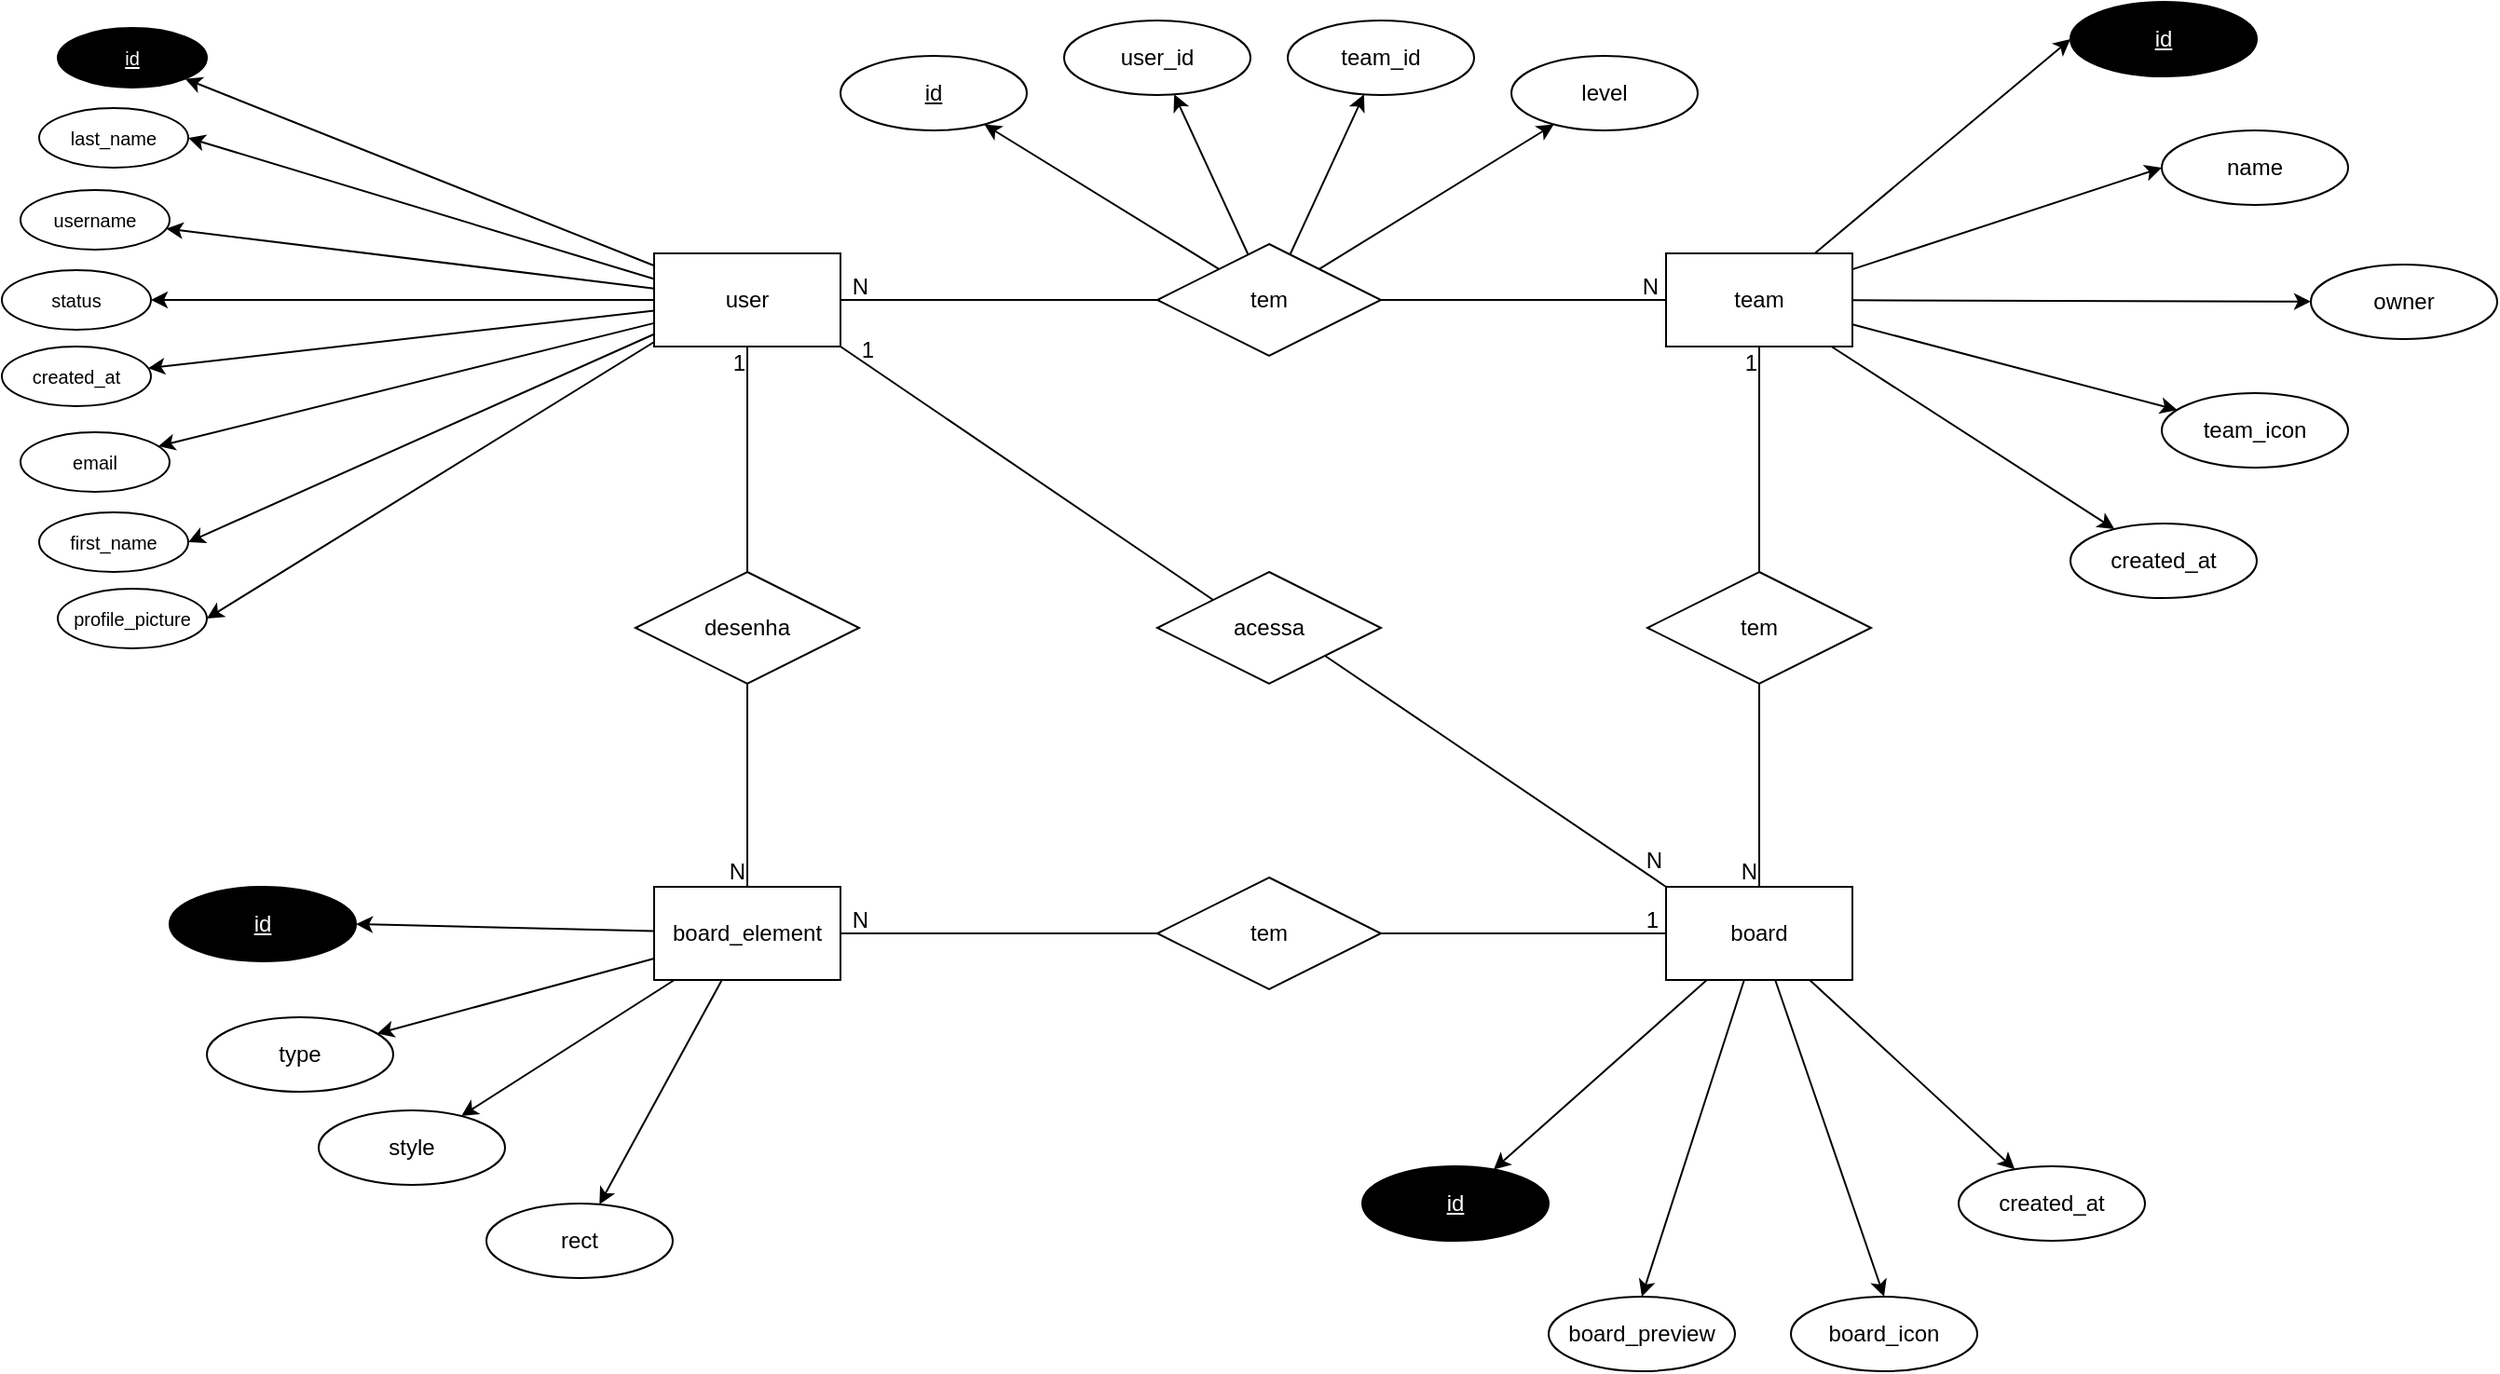 <mxfile version="27.0.3">
  <diagram id="C5RBs43oDa-KdzZeNtuy" name="Page-1">
    <mxGraphModel dx="601" dy="354" grid="1" gridSize="10" guides="1" tooltips="1" connect="1" arrows="1" fold="1" page="1" pageScale="1" pageWidth="827" pageHeight="1169" math="0" shadow="0">
      <root>
        <mxCell id="WIyWlLk6GJQsqaUBKTNV-0" />
        <mxCell id="WIyWlLk6GJQsqaUBKTNV-1" parent="WIyWlLk6GJQsqaUBKTNV-0" />
        <mxCell id="QfECR-KnakWeRakG1wzW-8" style="rounded=0;orthogonalLoop=1;jettySize=auto;html=1;elbow=vertical;exitX=0.001;exitY=0.132;exitDx=0;exitDy=0;exitPerimeter=0;" parent="WIyWlLk6GJQsqaUBKTNV-1" source="QfECR-KnakWeRakG1wzW-1" target="QfECR-KnakWeRakG1wzW-4" edge="1">
          <mxGeometry relative="1" as="geometry" />
        </mxCell>
        <mxCell id="QfECR-KnakWeRakG1wzW-9" style="rounded=0;orthogonalLoop=1;jettySize=auto;html=1;elbow=vertical;" parent="WIyWlLk6GJQsqaUBKTNV-1" source="QfECR-KnakWeRakG1wzW-1" target="QfECR-KnakWeRakG1wzW-3" edge="1">
          <mxGeometry relative="1" as="geometry" />
        </mxCell>
        <mxCell id="QfECR-KnakWeRakG1wzW-12" style="rounded=0;orthogonalLoop=1;jettySize=auto;html=1;elbow=vertical;" parent="WIyWlLk6GJQsqaUBKTNV-1" source="QfECR-KnakWeRakG1wzW-1" target="QfECR-KnakWeRakG1wzW-11" edge="1">
          <mxGeometry relative="1" as="geometry" />
        </mxCell>
        <mxCell id="QfECR-KnakWeRakG1wzW-15" style="rounded=0;orthogonalLoop=1;jettySize=auto;html=1;entryX=1;entryY=0.5;entryDx=0;entryDy=0;elbow=vertical;exitX=-0.003;exitY=0.87;exitDx=0;exitDy=0;exitPerimeter=0;" parent="WIyWlLk6GJQsqaUBKTNV-1" source="QfECR-KnakWeRakG1wzW-1" target="QfECR-KnakWeRakG1wzW-14" edge="1">
          <mxGeometry relative="1" as="geometry">
            <mxPoint x="420" y="290" as="sourcePoint" />
            <mxPoint x="120" y="260" as="targetPoint" />
          </mxGeometry>
        </mxCell>
        <mxCell id="QfECR-KnakWeRakG1wzW-18" style="rounded=0;orthogonalLoop=1;jettySize=auto;html=1;elbow=vertical;" parent="WIyWlLk6GJQsqaUBKTNV-1" source="QfECR-KnakWeRakG1wzW-1" target="QfECR-KnakWeRakG1wzW-17" edge="1">
          <mxGeometry relative="1" as="geometry" />
        </mxCell>
        <mxCell id="QfECR-KnakWeRakG1wzW-20" style="rounded=0;orthogonalLoop=1;jettySize=auto;html=1;entryX=1;entryY=0.5;entryDx=0;entryDy=0;elbow=vertical;exitX=0.005;exitY=0.278;exitDx=0;exitDy=0;exitPerimeter=0;" parent="WIyWlLk6GJQsqaUBKTNV-1" source="QfECR-KnakWeRakG1wzW-1" target="QfECR-KnakWeRakG1wzW-19" edge="1">
          <mxGeometry relative="1" as="geometry" />
        </mxCell>
        <mxCell id="QfECR-KnakWeRakG1wzW-22" style="rounded=0;orthogonalLoop=1;jettySize=auto;html=1;elbow=vertical;" parent="WIyWlLk6GJQsqaUBKTNV-1" source="QfECR-KnakWeRakG1wzW-1" target="QfECR-KnakWeRakG1wzW-21" edge="1">
          <mxGeometry relative="1" as="geometry" />
        </mxCell>
        <mxCell id="S6WBwen6O8vC4PmhRplT-7" style="rounded=0;orthogonalLoop=1;jettySize=auto;html=1;entryX=1;entryY=0.5;entryDx=0;entryDy=0;exitX=-0.003;exitY=0.955;exitDx=0;exitDy=0;exitPerimeter=0;" edge="1" parent="WIyWlLk6GJQsqaUBKTNV-1" source="QfECR-KnakWeRakG1wzW-1" target="QfECR-KnakWeRakG1wzW-45">
          <mxGeometry relative="1" as="geometry" />
        </mxCell>
        <mxCell id="QfECR-KnakWeRakG1wzW-1" value="user" style="html=1;dashed=0;whiteSpace=wrap;" parent="WIyWlLk6GJQsqaUBKTNV-1" vertex="1">
          <mxGeometry x="390" y="250" width="100" height="50" as="geometry" />
        </mxCell>
        <mxCell id="QfECR-KnakWeRakG1wzW-3" value="email" style="ellipse;whiteSpace=wrap;html=1;align=center;aspect=fixed;fontSize=10;" parent="WIyWlLk6GJQsqaUBKTNV-1" vertex="1">
          <mxGeometry x="50" y="346" width="80" height="32" as="geometry" />
        </mxCell>
        <mxCell id="QfECR-KnakWeRakG1wzW-4" value="id" style="ellipse;whiteSpace=wrap;html=1;align=center;fontStyle=4;aspect=fixed;fontSize=10;fillColor=#000000;fontColor=#FFFFFF;" parent="WIyWlLk6GJQsqaUBKTNV-1" vertex="1">
          <mxGeometry x="70" y="129" width="80" height="32" as="geometry" />
        </mxCell>
        <mxCell id="QfECR-KnakWeRakG1wzW-11" value="username" style="ellipse;whiteSpace=wrap;html=1;align=center;aspect=fixed;fontSize=10;" parent="WIyWlLk6GJQsqaUBKTNV-1" vertex="1">
          <mxGeometry x="50" y="216" width="80" height="32" as="geometry" />
        </mxCell>
        <mxCell id="QfECR-KnakWeRakG1wzW-14" value="first_name" style="ellipse;whiteSpace=wrap;html=1;align=center;aspect=fixed;fontSize=10;" parent="WIyWlLk6GJQsqaUBKTNV-1" vertex="1">
          <mxGeometry x="60" y="389" width="80" height="32" as="geometry" />
        </mxCell>
        <mxCell id="QfECR-KnakWeRakG1wzW-17" value="created_at" style="ellipse;whiteSpace=wrap;html=1;align=center;aspect=fixed;fontSize=10;" parent="WIyWlLk6GJQsqaUBKTNV-1" vertex="1">
          <mxGeometry x="40" y="300" width="80" height="32" as="geometry" />
        </mxCell>
        <mxCell id="QfECR-KnakWeRakG1wzW-19" value="last_name" style="ellipse;whiteSpace=wrap;html=1;align=center;aspect=fixed;fontSize=10;" parent="WIyWlLk6GJQsqaUBKTNV-1" vertex="1">
          <mxGeometry x="60" y="172" width="80" height="32" as="geometry" />
        </mxCell>
        <mxCell id="QfECR-KnakWeRakG1wzW-21" value="status" style="ellipse;whiteSpace=wrap;html=1;align=center;aspect=fixed;fontSize=10;" parent="WIyWlLk6GJQsqaUBKTNV-1" vertex="1">
          <mxGeometry x="40" y="259" width="80" height="32" as="geometry" />
        </mxCell>
        <mxCell id="QfECR-KnakWeRakG1wzW-42" style="rounded=0;orthogonalLoop=1;jettySize=auto;html=1;entryX=0;entryY=0.5;entryDx=0;entryDy=0;" parent="WIyWlLk6GJQsqaUBKTNV-1" source="QfECR-KnakWeRakG1wzW-24" target="QfECR-KnakWeRakG1wzW-41" edge="1">
          <mxGeometry relative="1" as="geometry" />
        </mxCell>
        <mxCell id="QfECR-KnakWeRakG1wzW-46" style="rounded=0;orthogonalLoop=1;jettySize=auto;html=1;entryX=0;entryY=0.5;entryDx=0;entryDy=0;" parent="WIyWlLk6GJQsqaUBKTNV-1" source="QfECR-KnakWeRakG1wzW-24" target="QfECR-KnakWeRakG1wzW-43" edge="1">
          <mxGeometry relative="1" as="geometry" />
        </mxCell>
        <mxCell id="QfECR-KnakWeRakG1wzW-47" style="rounded=0;orthogonalLoop=1;jettySize=auto;html=1;" parent="WIyWlLk6GJQsqaUBKTNV-1" source="QfECR-KnakWeRakG1wzW-24" target="QfECR-KnakWeRakG1wzW-44" edge="1">
          <mxGeometry relative="1" as="geometry" />
        </mxCell>
        <mxCell id="QfECR-KnakWeRakG1wzW-49" style="rounded=0;orthogonalLoop=1;jettySize=auto;html=1;" parent="WIyWlLk6GJQsqaUBKTNV-1" source="QfECR-KnakWeRakG1wzW-24" target="QfECR-KnakWeRakG1wzW-48" edge="1">
          <mxGeometry relative="1" as="geometry" />
        </mxCell>
        <mxCell id="QfECR-KnakWeRakG1wzW-59" style="rounded=0;orthogonalLoop=1;jettySize=auto;html=1;" parent="WIyWlLk6GJQsqaUBKTNV-1" source="QfECR-KnakWeRakG1wzW-24" target="QfECR-KnakWeRakG1wzW-58" edge="1">
          <mxGeometry relative="1" as="geometry" />
        </mxCell>
        <mxCell id="QfECR-KnakWeRakG1wzW-24" value="team" style="whiteSpace=wrap;html=1;dashed=0;" parent="WIyWlLk6GJQsqaUBKTNV-1" vertex="1">
          <mxGeometry x="933" y="250" width="100" height="50" as="geometry" />
        </mxCell>
        <mxCell id="QfECR-KnakWeRakG1wzW-38" style="rounded=0;orthogonalLoop=1;jettySize=auto;html=1;" parent="WIyWlLk6GJQsqaUBKTNV-1" source="QfECR-KnakWeRakG1wzW-31" target="QfECR-KnakWeRakG1wzW-36" edge="1">
          <mxGeometry relative="1" as="geometry" />
        </mxCell>
        <mxCell id="QfECR-KnakWeRakG1wzW-64" style="rounded=0;orthogonalLoop=1;jettySize=auto;html=1;" parent="WIyWlLk6GJQsqaUBKTNV-1" source="QfECR-KnakWeRakG1wzW-31" target="QfECR-KnakWeRakG1wzW-62" edge="1">
          <mxGeometry relative="1" as="geometry" />
        </mxCell>
        <mxCell id="QfECR-KnakWeRakG1wzW-65" style="rounded=0;orthogonalLoop=1;jettySize=auto;html=1;" parent="WIyWlLk6GJQsqaUBKTNV-1" source="QfECR-KnakWeRakG1wzW-31" target="QfECR-KnakWeRakG1wzW-63" edge="1">
          <mxGeometry relative="1" as="geometry" />
        </mxCell>
        <mxCell id="QfECR-KnakWeRakG1wzW-67" style="rounded=0;orthogonalLoop=1;jettySize=auto;html=1;" parent="WIyWlLk6GJQsqaUBKTNV-1" source="QfECR-KnakWeRakG1wzW-31" target="QfECR-KnakWeRakG1wzW-66" edge="1">
          <mxGeometry relative="1" as="geometry" />
        </mxCell>
        <mxCell id="QfECR-KnakWeRakG1wzW-31" value="tem" style="shape=rhombus;perimeter=rhombusPerimeter;whiteSpace=wrap;html=1;align=center;" parent="WIyWlLk6GJQsqaUBKTNV-1" vertex="1">
          <mxGeometry x="660" y="245" width="120" height="60" as="geometry" />
        </mxCell>
        <mxCell id="QfECR-KnakWeRakG1wzW-32" value="" style="endArrow=none;html=1;rounded=0;entryX=0;entryY=0.5;entryDx=0;entryDy=0;exitX=1;exitY=0.5;exitDx=0;exitDy=0;" parent="WIyWlLk6GJQsqaUBKTNV-1" source="QfECR-KnakWeRakG1wzW-1" target="QfECR-KnakWeRakG1wzW-31" edge="1">
          <mxGeometry relative="1" as="geometry">
            <mxPoint x="490" y="270" as="sourcePoint" />
            <mxPoint x="650" y="270" as="targetPoint" />
          </mxGeometry>
        </mxCell>
        <mxCell id="QfECR-KnakWeRakG1wzW-33" value="N" style="resizable=0;html=1;whiteSpace=wrap;align=right;verticalAlign=bottom;" parent="QfECR-KnakWeRakG1wzW-32" connectable="0" vertex="1">
          <mxGeometry x="1" relative="1" as="geometry">
            <mxPoint x="-154" y="1" as="offset" />
          </mxGeometry>
        </mxCell>
        <mxCell id="QfECR-KnakWeRakG1wzW-34" value="" style="endArrow=none;html=1;rounded=0;exitX=1;exitY=0.5;exitDx=0;exitDy=0;entryX=0;entryY=0.5;entryDx=0;entryDy=0;align=center;" parent="WIyWlLk6GJQsqaUBKTNV-1" source="QfECR-KnakWeRakG1wzW-31" target="QfECR-KnakWeRakG1wzW-24" edge="1">
          <mxGeometry relative="1" as="geometry">
            <mxPoint x="770" y="270" as="sourcePoint" />
            <mxPoint x="930" y="270" as="targetPoint" />
          </mxGeometry>
        </mxCell>
        <mxCell id="QfECR-KnakWeRakG1wzW-35" value="N" style="resizable=0;html=1;whiteSpace=wrap;align=right;verticalAlign=bottom;" parent="QfECR-KnakWeRakG1wzW-34" connectable="0" vertex="1">
          <mxGeometry x="1" relative="1" as="geometry">
            <mxPoint x="-3" y="1" as="offset" />
          </mxGeometry>
        </mxCell>
        <mxCell id="QfECR-KnakWeRakG1wzW-36" value="user_id" style="ellipse;whiteSpace=wrap;html=1;align=center;" parent="WIyWlLk6GJQsqaUBKTNV-1" vertex="1">
          <mxGeometry x="610" y="125" width="100" height="40" as="geometry" />
        </mxCell>
        <mxCell id="QfECR-KnakWeRakG1wzW-41" value="id" style="ellipse;whiteSpace=wrap;html=1;align=center;fontStyle=4;fillColor=#000000;fontColor=#FFFFFF;" parent="WIyWlLk6GJQsqaUBKTNV-1" vertex="1">
          <mxGeometry x="1150" y="115" width="100" height="40" as="geometry" />
        </mxCell>
        <mxCell id="QfECR-KnakWeRakG1wzW-43" value="name" style="ellipse;whiteSpace=wrap;html=1;align=center;" parent="WIyWlLk6GJQsqaUBKTNV-1" vertex="1">
          <mxGeometry x="1199" y="184" width="100" height="40" as="geometry" />
        </mxCell>
        <mxCell id="QfECR-KnakWeRakG1wzW-44" value="owner" style="ellipse;whiteSpace=wrap;html=1;align=center;" parent="WIyWlLk6GJQsqaUBKTNV-1" vertex="1">
          <mxGeometry x="1279" y="256" width="100" height="40" as="geometry" />
        </mxCell>
        <mxCell id="QfECR-KnakWeRakG1wzW-45" value="profile_picture" style="ellipse;whiteSpace=wrap;html=1;align=center;aspect=fixed;fontSize=10;" parent="WIyWlLk6GJQsqaUBKTNV-1" vertex="1">
          <mxGeometry x="70" y="430" width="80" height="32" as="geometry" />
        </mxCell>
        <mxCell id="QfECR-KnakWeRakG1wzW-48" value="team_icon" style="ellipse;whiteSpace=wrap;html=1;align=center;" parent="WIyWlLk6GJQsqaUBKTNV-1" vertex="1">
          <mxGeometry x="1199" y="325" width="100" height="40" as="geometry" />
        </mxCell>
        <mxCell id="QfECR-KnakWeRakG1wzW-61" style="rounded=0;orthogonalLoop=1;jettySize=auto;html=1;" parent="WIyWlLk6GJQsqaUBKTNV-1" source="QfECR-KnakWeRakG1wzW-50" target="QfECR-KnakWeRakG1wzW-60" edge="1">
          <mxGeometry relative="1" as="geometry" />
        </mxCell>
        <mxCell id="QfECR-KnakWeRakG1wzW-70" style="rounded=0;orthogonalLoop=1;jettySize=auto;html=1;" parent="WIyWlLk6GJQsqaUBKTNV-1" source="QfECR-KnakWeRakG1wzW-50" target="QfECR-KnakWeRakG1wzW-69" edge="1">
          <mxGeometry relative="1" as="geometry" />
        </mxCell>
        <mxCell id="QfECR-KnakWeRakG1wzW-50" value="board" style="whiteSpace=wrap;html=1;dashed=0;" parent="WIyWlLk6GJQsqaUBKTNV-1" vertex="1">
          <mxGeometry x="933" y="590" width="100" height="50" as="geometry" />
        </mxCell>
        <mxCell id="QfECR-KnakWeRakG1wzW-52" value="tem" style="shape=rhombus;perimeter=rhombusPerimeter;whiteSpace=wrap;html=1;align=center;" parent="WIyWlLk6GJQsqaUBKTNV-1" vertex="1">
          <mxGeometry x="923" y="421" width="120" height="60" as="geometry" />
        </mxCell>
        <mxCell id="QfECR-KnakWeRakG1wzW-54" value="" style="endArrow=none;html=1;rounded=0;exitX=0.5;exitY=1;exitDx=0;exitDy=0;" parent="WIyWlLk6GJQsqaUBKTNV-1" source="QfECR-KnakWeRakG1wzW-24" target="QfECR-KnakWeRakG1wzW-52" edge="1">
          <mxGeometry relative="1" as="geometry">
            <mxPoint x="993" y="300" as="sourcePoint" />
            <mxPoint x="1153" y="300" as="targetPoint" />
          </mxGeometry>
        </mxCell>
        <mxCell id="QfECR-KnakWeRakG1wzW-55" value="1" style="resizable=0;html=1;whiteSpace=wrap;align=right;verticalAlign=bottom;" parent="QfECR-KnakWeRakG1wzW-54" connectable="0" vertex="1">
          <mxGeometry x="1" relative="1" as="geometry">
            <mxPoint y="-104" as="offset" />
          </mxGeometry>
        </mxCell>
        <mxCell id="QfECR-KnakWeRakG1wzW-56" value="" style="endArrow=none;html=1;rounded=0;exitX=0.5;exitY=1;exitDx=0;exitDy=0;entryX=0.5;entryY=0;entryDx=0;entryDy=0;" parent="WIyWlLk6GJQsqaUBKTNV-1" source="QfECR-KnakWeRakG1wzW-52" target="QfECR-KnakWeRakG1wzW-50" edge="1">
          <mxGeometry relative="1" as="geometry">
            <mxPoint x="943" y="481" as="sourcePoint" />
            <mxPoint x="1103" y="481" as="targetPoint" />
          </mxGeometry>
        </mxCell>
        <mxCell id="QfECR-KnakWeRakG1wzW-57" value="N" style="resizable=0;html=1;whiteSpace=wrap;align=right;verticalAlign=bottom;" parent="QfECR-KnakWeRakG1wzW-56" connectable="0" vertex="1">
          <mxGeometry x="1" relative="1" as="geometry">
            <mxPoint as="offset" />
          </mxGeometry>
        </mxCell>
        <mxCell id="QfECR-KnakWeRakG1wzW-58" value="created_at" style="ellipse;whiteSpace=wrap;html=1;align=center;" parent="WIyWlLk6GJQsqaUBKTNV-1" vertex="1">
          <mxGeometry x="1150" y="395" width="100" height="40" as="geometry" />
        </mxCell>
        <mxCell id="QfECR-KnakWeRakG1wzW-60" value="&lt;u&gt;id&lt;/u&gt;" style="ellipse;whiteSpace=wrap;html=1;align=center;fillColor=#000000;fontColor=#FFFFFF;" parent="WIyWlLk6GJQsqaUBKTNV-1" vertex="1">
          <mxGeometry x="770" y="740" width="100" height="40" as="geometry" />
        </mxCell>
        <mxCell id="QfECR-KnakWeRakG1wzW-62" value="&lt;u&gt;id&lt;/u&gt;" style="ellipse;whiteSpace=wrap;html=1;align=center;" parent="WIyWlLk6GJQsqaUBKTNV-1" vertex="1">
          <mxGeometry x="490" y="144" width="100" height="40" as="geometry" />
        </mxCell>
        <mxCell id="QfECR-KnakWeRakG1wzW-63" value="team_id" style="ellipse;whiteSpace=wrap;html=1;align=center;" parent="WIyWlLk6GJQsqaUBKTNV-1" vertex="1">
          <mxGeometry x="730" y="125" width="100" height="40" as="geometry" />
        </mxCell>
        <mxCell id="QfECR-KnakWeRakG1wzW-66" value="level" style="ellipse;whiteSpace=wrap;html=1;align=center;" parent="WIyWlLk6GJQsqaUBKTNV-1" vertex="1">
          <mxGeometry x="850" y="144" width="100" height="40" as="geometry" />
        </mxCell>
        <mxCell id="QfECR-KnakWeRakG1wzW-69" value="created_at" style="ellipse;whiteSpace=wrap;html=1;align=center;" parent="WIyWlLk6GJQsqaUBKTNV-1" vertex="1">
          <mxGeometry x="1090" y="740" width="100" height="40" as="geometry" />
        </mxCell>
        <mxCell id="FSGx5O_CvRgOGKZyk7Hu-21" style="rounded=0;orthogonalLoop=1;jettySize=auto;html=1;entryX=1;entryY=0.5;entryDx=0;entryDy=0;" parent="WIyWlLk6GJQsqaUBKTNV-1" source="FSGx5O_CvRgOGKZyk7Hu-1" target="FSGx5O_CvRgOGKZyk7Hu-20" edge="1">
          <mxGeometry relative="1" as="geometry" />
        </mxCell>
        <mxCell id="FSGx5O_CvRgOGKZyk7Hu-26" style="rounded=0;orthogonalLoop=1;jettySize=auto;html=1;" parent="WIyWlLk6GJQsqaUBKTNV-1" source="FSGx5O_CvRgOGKZyk7Hu-1" target="FSGx5O_CvRgOGKZyk7Hu-25" edge="1">
          <mxGeometry relative="1" as="geometry" />
        </mxCell>
        <mxCell id="FSGx5O_CvRgOGKZyk7Hu-29" style="rounded=0;orthogonalLoop=1;jettySize=auto;html=1;" parent="WIyWlLk6GJQsqaUBKTNV-1" source="FSGx5O_CvRgOGKZyk7Hu-1" target="FSGx5O_CvRgOGKZyk7Hu-28" edge="1">
          <mxGeometry relative="1" as="geometry" />
        </mxCell>
        <mxCell id="FSGx5O_CvRgOGKZyk7Hu-32" style="rounded=0;orthogonalLoop=1;jettySize=auto;html=1;" parent="WIyWlLk6GJQsqaUBKTNV-1" source="FSGx5O_CvRgOGKZyk7Hu-1" target="FSGx5O_CvRgOGKZyk7Hu-31" edge="1">
          <mxGeometry relative="1" as="geometry" />
        </mxCell>
        <mxCell id="FSGx5O_CvRgOGKZyk7Hu-1" value="board_element" style="whiteSpace=wrap;html=1;dashed=0;" parent="WIyWlLk6GJQsqaUBKTNV-1" vertex="1">
          <mxGeometry x="390" y="590" width="100" height="50" as="geometry" />
        </mxCell>
        <mxCell id="FSGx5O_CvRgOGKZyk7Hu-2" value="desenha" style="shape=rhombus;perimeter=rhombusPerimeter;whiteSpace=wrap;html=1;align=center;" parent="WIyWlLk6GJQsqaUBKTNV-1" vertex="1">
          <mxGeometry x="380" y="421" width="120" height="60" as="geometry" />
        </mxCell>
        <mxCell id="FSGx5O_CvRgOGKZyk7Hu-4" value="board_preview" style="ellipse;whiteSpace=wrap;html=1;align=center;" parent="WIyWlLk6GJQsqaUBKTNV-1" vertex="1">
          <mxGeometry x="870" y="810" width="100" height="40" as="geometry" />
        </mxCell>
        <mxCell id="FSGx5O_CvRgOGKZyk7Hu-5" value="board_icon" style="ellipse;whiteSpace=wrap;html=1;align=center;" parent="WIyWlLk6GJQsqaUBKTNV-1" vertex="1">
          <mxGeometry x="1000" y="810" width="100" height="40" as="geometry" />
        </mxCell>
        <mxCell id="FSGx5O_CvRgOGKZyk7Hu-7" style="rounded=0;orthogonalLoop=1;jettySize=auto;html=1;entryX=0.5;entryY=0;entryDx=0;entryDy=0;" parent="WIyWlLk6GJQsqaUBKTNV-1" source="QfECR-KnakWeRakG1wzW-50" target="FSGx5O_CvRgOGKZyk7Hu-5" edge="1">
          <mxGeometry relative="1" as="geometry" />
        </mxCell>
        <mxCell id="FSGx5O_CvRgOGKZyk7Hu-8" style="rounded=0;orthogonalLoop=1;jettySize=auto;html=1;entryX=0.5;entryY=0;entryDx=0;entryDy=0;" parent="WIyWlLk6GJQsqaUBKTNV-1" source="QfECR-KnakWeRakG1wzW-50" target="FSGx5O_CvRgOGKZyk7Hu-4" edge="1">
          <mxGeometry relative="1" as="geometry" />
        </mxCell>
        <mxCell id="FSGx5O_CvRgOGKZyk7Hu-9" value="" style="endArrow=none;html=1;rounded=0;exitX=0.5;exitY=1;exitDx=0;exitDy=0;entryX=0.5;entryY=0;entryDx=0;entryDy=0;" parent="WIyWlLk6GJQsqaUBKTNV-1" source="FSGx5O_CvRgOGKZyk7Hu-2" target="FSGx5O_CvRgOGKZyk7Hu-1" edge="1">
          <mxGeometry relative="1" as="geometry">
            <mxPoint x="650" y="430" as="sourcePoint" />
            <mxPoint x="810" y="430" as="targetPoint" />
          </mxGeometry>
        </mxCell>
        <mxCell id="FSGx5O_CvRgOGKZyk7Hu-10" value="N" style="resizable=0;html=1;whiteSpace=wrap;align=right;verticalAlign=bottom;" parent="FSGx5O_CvRgOGKZyk7Hu-9" connectable="0" vertex="1">
          <mxGeometry x="1" relative="1" as="geometry" />
        </mxCell>
        <mxCell id="FSGx5O_CvRgOGKZyk7Hu-11" value="" style="endArrow=none;html=1;rounded=0;exitX=0.5;exitY=1;exitDx=0;exitDy=0;entryX=0.5;entryY=0;entryDx=0;entryDy=0;" parent="WIyWlLk6GJQsqaUBKTNV-1" source="QfECR-KnakWeRakG1wzW-1" target="FSGx5O_CvRgOGKZyk7Hu-2" edge="1">
          <mxGeometry relative="1" as="geometry">
            <mxPoint x="500" y="410" as="sourcePoint" />
            <mxPoint x="660" y="410" as="targetPoint" />
          </mxGeometry>
        </mxCell>
        <mxCell id="FSGx5O_CvRgOGKZyk7Hu-12" value="1" style="resizable=0;html=1;whiteSpace=wrap;align=right;verticalAlign=bottom;" parent="FSGx5O_CvRgOGKZyk7Hu-11" connectable="0" vertex="1">
          <mxGeometry x="1" relative="1" as="geometry">
            <mxPoint y="-104" as="offset" />
          </mxGeometry>
        </mxCell>
        <mxCell id="FSGx5O_CvRgOGKZyk7Hu-14" value="tem" style="shape=rhombus;perimeter=rhombusPerimeter;whiteSpace=wrap;html=1;align=center;" parent="WIyWlLk6GJQsqaUBKTNV-1" vertex="1">
          <mxGeometry x="660" y="585" width="120" height="60" as="geometry" />
        </mxCell>
        <mxCell id="FSGx5O_CvRgOGKZyk7Hu-15" value="" style="endArrow=none;html=1;rounded=0;entryX=0;entryY=0.5;entryDx=0;entryDy=0;exitX=1;exitY=0.5;exitDx=0;exitDy=0;" parent="WIyWlLk6GJQsqaUBKTNV-1" source="FSGx5O_CvRgOGKZyk7Hu-1" target="FSGx5O_CvRgOGKZyk7Hu-14" edge="1">
          <mxGeometry relative="1" as="geometry">
            <mxPoint x="490" y="615" as="sourcePoint" />
            <mxPoint x="650" y="610" as="targetPoint" />
          </mxGeometry>
        </mxCell>
        <mxCell id="FSGx5O_CvRgOGKZyk7Hu-16" value="N" style="resizable=0;html=1;whiteSpace=wrap;align=right;verticalAlign=bottom;" parent="FSGx5O_CvRgOGKZyk7Hu-15" connectable="0" vertex="1">
          <mxGeometry x="1" relative="1" as="geometry">
            <mxPoint x="-154" y="1" as="offset" />
          </mxGeometry>
        </mxCell>
        <mxCell id="FSGx5O_CvRgOGKZyk7Hu-17" value="" style="endArrow=none;html=1;rounded=0;exitX=1;exitY=0.5;exitDx=0;exitDy=0;align=center;entryX=0;entryY=0.5;entryDx=0;entryDy=0;" parent="WIyWlLk6GJQsqaUBKTNV-1" source="FSGx5O_CvRgOGKZyk7Hu-14" target="QfECR-KnakWeRakG1wzW-50" edge="1">
          <mxGeometry relative="1" as="geometry">
            <mxPoint x="770" y="610" as="sourcePoint" />
            <mxPoint x="930" y="615" as="targetPoint" />
          </mxGeometry>
        </mxCell>
        <mxCell id="FSGx5O_CvRgOGKZyk7Hu-18" value="1" style="resizable=0;html=1;whiteSpace=wrap;align=right;verticalAlign=bottom;" parent="FSGx5O_CvRgOGKZyk7Hu-17" connectable="0" vertex="1">
          <mxGeometry x="1" relative="1" as="geometry">
            <mxPoint x="-3" y="1" as="offset" />
          </mxGeometry>
        </mxCell>
        <mxCell id="FSGx5O_CvRgOGKZyk7Hu-20" value="id" style="ellipse;whiteSpace=wrap;html=1;align=center;fontStyle=4;fillColor=#000000;fontColor=#FFFFFF;" parent="WIyWlLk6GJQsqaUBKTNV-1" vertex="1">
          <mxGeometry x="130" y="590" width="100" height="40" as="geometry" />
        </mxCell>
        <mxCell id="FSGx5O_CvRgOGKZyk7Hu-25" value="type" style="ellipse;whiteSpace=wrap;html=1;align=center;" parent="WIyWlLk6GJQsqaUBKTNV-1" vertex="1">
          <mxGeometry x="150" y="660" width="100" height="40" as="geometry" />
        </mxCell>
        <mxCell id="FSGx5O_CvRgOGKZyk7Hu-28" value="style" style="ellipse;whiteSpace=wrap;html=1;align=center;" parent="WIyWlLk6GJQsqaUBKTNV-1" vertex="1">
          <mxGeometry x="210" y="710" width="100" height="40" as="geometry" />
        </mxCell>
        <mxCell id="FSGx5O_CvRgOGKZyk7Hu-31" value="rect" style="ellipse;whiteSpace=wrap;html=1;align=center;" parent="WIyWlLk6GJQsqaUBKTNV-1" vertex="1">
          <mxGeometry x="300" y="760" width="100" height="40" as="geometry" />
        </mxCell>
        <mxCell id="S6WBwen6O8vC4PmhRplT-0" value="acessa" style="shape=rhombus;perimeter=rhombusPerimeter;whiteSpace=wrap;html=1;align=center;" vertex="1" parent="WIyWlLk6GJQsqaUBKTNV-1">
          <mxGeometry x="660" y="421" width="120" height="60" as="geometry" />
        </mxCell>
        <mxCell id="S6WBwen6O8vC4PmhRplT-1" value="" style="endArrow=none;html=1;rounded=0;exitX=1;exitY=1;exitDx=0;exitDy=0;entryX=0;entryY=0;entryDx=0;entryDy=0;" edge="1" parent="WIyWlLk6GJQsqaUBKTNV-1" source="QfECR-KnakWeRakG1wzW-1" target="S6WBwen6O8vC4PmhRplT-0">
          <mxGeometry relative="1" as="geometry">
            <mxPoint x="560" y="309" as="sourcePoint" />
            <mxPoint x="560" y="430" as="targetPoint" />
          </mxGeometry>
        </mxCell>
        <mxCell id="S6WBwen6O8vC4PmhRplT-2" value="1" style="resizable=0;html=1;whiteSpace=wrap;align=right;verticalAlign=bottom;" connectable="0" vertex="1" parent="S6WBwen6O8vC4PmhRplT-1">
          <mxGeometry x="1" relative="1" as="geometry">
            <mxPoint x="-181" y="-126" as="offset" />
          </mxGeometry>
        </mxCell>
        <mxCell id="S6WBwen6O8vC4PmhRplT-5" value="" style="endArrow=none;html=1;rounded=0;exitX=1;exitY=1;exitDx=0;exitDy=0;entryX=0;entryY=0;entryDx=0;entryDy=0;" edge="1" parent="WIyWlLk6GJQsqaUBKTNV-1" source="S6WBwen6O8vC4PmhRplT-0" target="QfECR-KnakWeRakG1wzW-50">
          <mxGeometry relative="1" as="geometry">
            <mxPoint x="826" y="462" as="sourcePoint" />
            <mxPoint x="826" y="571" as="targetPoint" />
          </mxGeometry>
        </mxCell>
        <mxCell id="S6WBwen6O8vC4PmhRplT-6" value="N" style="resizable=0;html=1;whiteSpace=wrap;align=right;verticalAlign=bottom;" connectable="0" vertex="1" parent="S6WBwen6O8vC4PmhRplT-5">
          <mxGeometry x="1" relative="1" as="geometry">
            <mxPoint y="-5" as="offset" />
          </mxGeometry>
        </mxCell>
      </root>
    </mxGraphModel>
  </diagram>
</mxfile>
